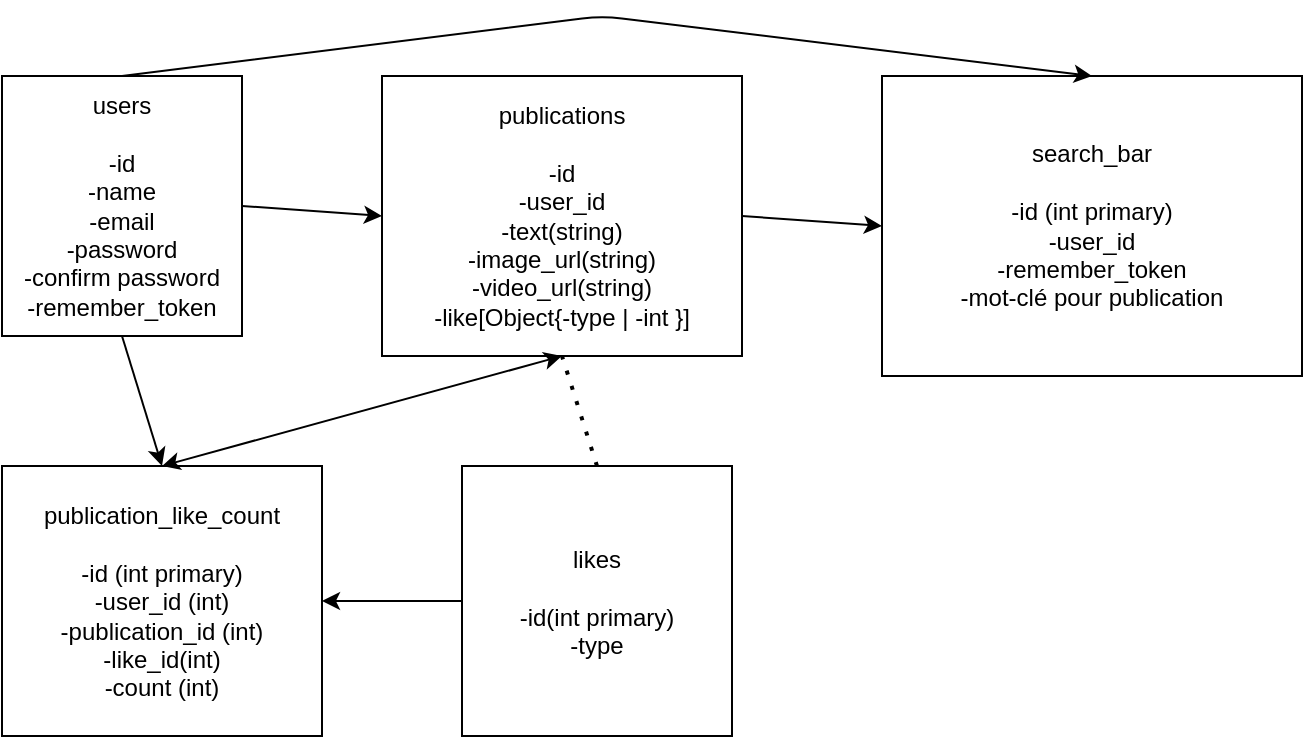 <mxfile>
    <diagram id="NFcaB-YZbPWduk5y-5V7" name="Page-1">
        <mxGraphModel dx="567" dy="249" grid="1" gridSize="10" guides="1" tooltips="1" connect="1" arrows="1" fold="1" page="1" pageScale="1" pageWidth="827" pageHeight="1169" math="0" shadow="0">
            <root>
                <mxCell id="0"/>
                <mxCell id="1" parent="0"/>
                <mxCell id="2" value="users&lt;br&gt;&lt;br&gt;-id&lt;br&gt;-name&lt;br&gt;-email&lt;br&gt;-password&lt;br&gt;-confirm password&lt;br&gt;-remember_token" style="rounded=0;whiteSpace=wrap;html=1;" parent="1" vertex="1">
                    <mxGeometry x="40" y="40" width="120" height="130" as="geometry"/>
                </mxCell>
                <mxCell id="3" value="publications&lt;br&gt;&lt;br&gt;-id&lt;br&gt;-user_id&lt;br&gt;-text(string)&lt;br&gt;-image_url(string)&lt;br&gt;-video_url(string)&lt;br&gt;-like[Object{-type | -int }]" style="rounded=0;whiteSpace=wrap;html=1;" parent="1" vertex="1">
                    <mxGeometry x="230" y="40" width="180" height="140" as="geometry"/>
                </mxCell>
                <mxCell id="4" value="publication_like_count&lt;br&gt;&lt;br&gt;-id (int primary)&lt;br&gt;-user_id (int)&lt;br&gt;-publication_id (int)&lt;br&gt;-like_id(int)&lt;br&gt;-count (int)" style="rounded=0;whiteSpace=wrap;html=1;" parent="1" vertex="1">
                    <mxGeometry x="40" y="235" width="160" height="135" as="geometry"/>
                </mxCell>
                <mxCell id="12" value="" style="endArrow=classic;html=1;exitX=1;exitY=0.5;exitDx=0;exitDy=0;entryX=0;entryY=0.5;entryDx=0;entryDy=0;" parent="1" source="2" target="3" edge="1">
                    <mxGeometry width="50" height="50" relative="1" as="geometry">
                        <mxPoint x="230" y="190" as="sourcePoint"/>
                        <mxPoint x="280" y="140" as="targetPoint"/>
                    </mxGeometry>
                </mxCell>
                <mxCell id="14" value="" style="endArrow=classic;html=1;exitX=0.5;exitY=1;exitDx=0;exitDy=0;entryX=0.5;entryY=0;entryDx=0;entryDy=0;" parent="1" source="2" target="4" edge="1">
                    <mxGeometry width="50" height="50" relative="1" as="geometry">
                        <mxPoint x="230" y="190" as="sourcePoint"/>
                        <mxPoint x="200" y="230" as="targetPoint"/>
                    </mxGeometry>
                </mxCell>
                <mxCell id="15" value="" style="endArrow=classic;startArrow=classic;html=1;exitX=0.5;exitY=0;exitDx=0;exitDy=0;entryX=0.5;entryY=1;entryDx=0;entryDy=0;" parent="1" source="4" target="3" edge="1">
                    <mxGeometry width="50" height="50" relative="1" as="geometry">
                        <mxPoint x="210" y="210" as="sourcePoint"/>
                        <mxPoint x="260" y="160" as="targetPoint"/>
                        <Array as="points"/>
                    </mxGeometry>
                </mxCell>
                <mxCell id="16" value="likes&lt;br&gt;&lt;br&gt;-id(int primary)&lt;br&gt;-type" style="whiteSpace=wrap;html=1;aspect=fixed;" parent="1" vertex="1">
                    <mxGeometry x="270" y="235" width="135" height="135" as="geometry"/>
                </mxCell>
                <mxCell id="17" value="" style="endArrow=classic;html=1;exitX=0;exitY=0.5;exitDx=0;exitDy=0;entryX=1;entryY=0.5;entryDx=0;entryDy=0;" parent="1" source="16" target="4" edge="1">
                    <mxGeometry width="50" height="50" relative="1" as="geometry">
                        <mxPoint x="200" y="220" as="sourcePoint"/>
                        <mxPoint x="250" y="170" as="targetPoint"/>
                    </mxGeometry>
                </mxCell>
                <mxCell id="18" value="" style="endArrow=none;dashed=1;html=1;dashPattern=1 3;strokeWidth=2;exitX=0.5;exitY=0;exitDx=0;exitDy=0;" parent="1" source="16" edge="1">
                    <mxGeometry width="50" height="50" relative="1" as="geometry">
                        <mxPoint x="200" y="220" as="sourcePoint"/>
                        <mxPoint x="320" y="180" as="targetPoint"/>
                    </mxGeometry>
                </mxCell>
                <mxCell id="19" value="search_bar&lt;br&gt;&lt;br&gt;-id (int primary)&lt;br&gt;-user_id&lt;br&gt;-remember_token&lt;br&gt;-mot-clé pour publication" style="rounded=0;whiteSpace=wrap;html=1;" parent="1" vertex="1">
                    <mxGeometry x="480" y="40" width="210" height="150" as="geometry"/>
                </mxCell>
                <mxCell id="20" value="" style="endArrow=classic;html=1;entryX=0.5;entryY=0;entryDx=0;entryDy=0;exitX=0.5;exitY=0;exitDx=0;exitDy=0;" parent="1" source="2" target="19" edge="1">
                    <mxGeometry width="50" height="50" relative="1" as="geometry">
                        <mxPoint x="310" y="30" as="sourcePoint"/>
                        <mxPoint x="400" y="130" as="targetPoint"/>
                        <Array as="points">
                            <mxPoint x="340" y="10"/>
                        </Array>
                    </mxGeometry>
                </mxCell>
                <mxCell id="21" value="" style="endArrow=classic;html=1;entryX=0;entryY=0.5;entryDx=0;entryDy=0;exitX=1;exitY=0.5;exitDx=0;exitDy=0;" parent="1" source="3" target="19" edge="1">
                    <mxGeometry width="50" height="50" relative="1" as="geometry">
                        <mxPoint x="350" y="180" as="sourcePoint"/>
                        <mxPoint x="400" y="130" as="targetPoint"/>
                    </mxGeometry>
                </mxCell>
            </root>
        </mxGraphModel>
    </diagram>
</mxfile>
